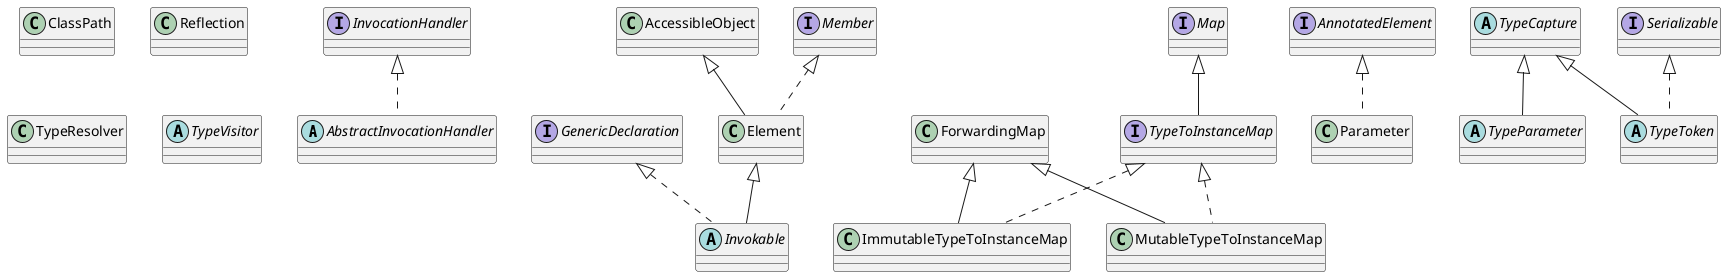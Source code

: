 @startuml
abstract class AbstractInvocationHandler implements InvocationHandler
 class ClassPath
class Element extends AccessibleObject implements Member
 class ImmutableTypeToInstanceMap extends ForwardingMap implements TypeToInstanceMap
abstract class Invokable extends Element implements GenericDeclaration
 class MutableTypeToInstanceMap extends ForwardingMap implements TypeToInstanceMap

 class Parameter implements AnnotatedElement
 class Reflection
abstract class TypeCapture
abstract class TypeParameter extends TypeCapture
 class TypeResolver

interface TypeToInstanceMap extends Map
abstract class TypeToken extends TypeCapture implements Serializable
abstract class TypeVisitor
@enduml